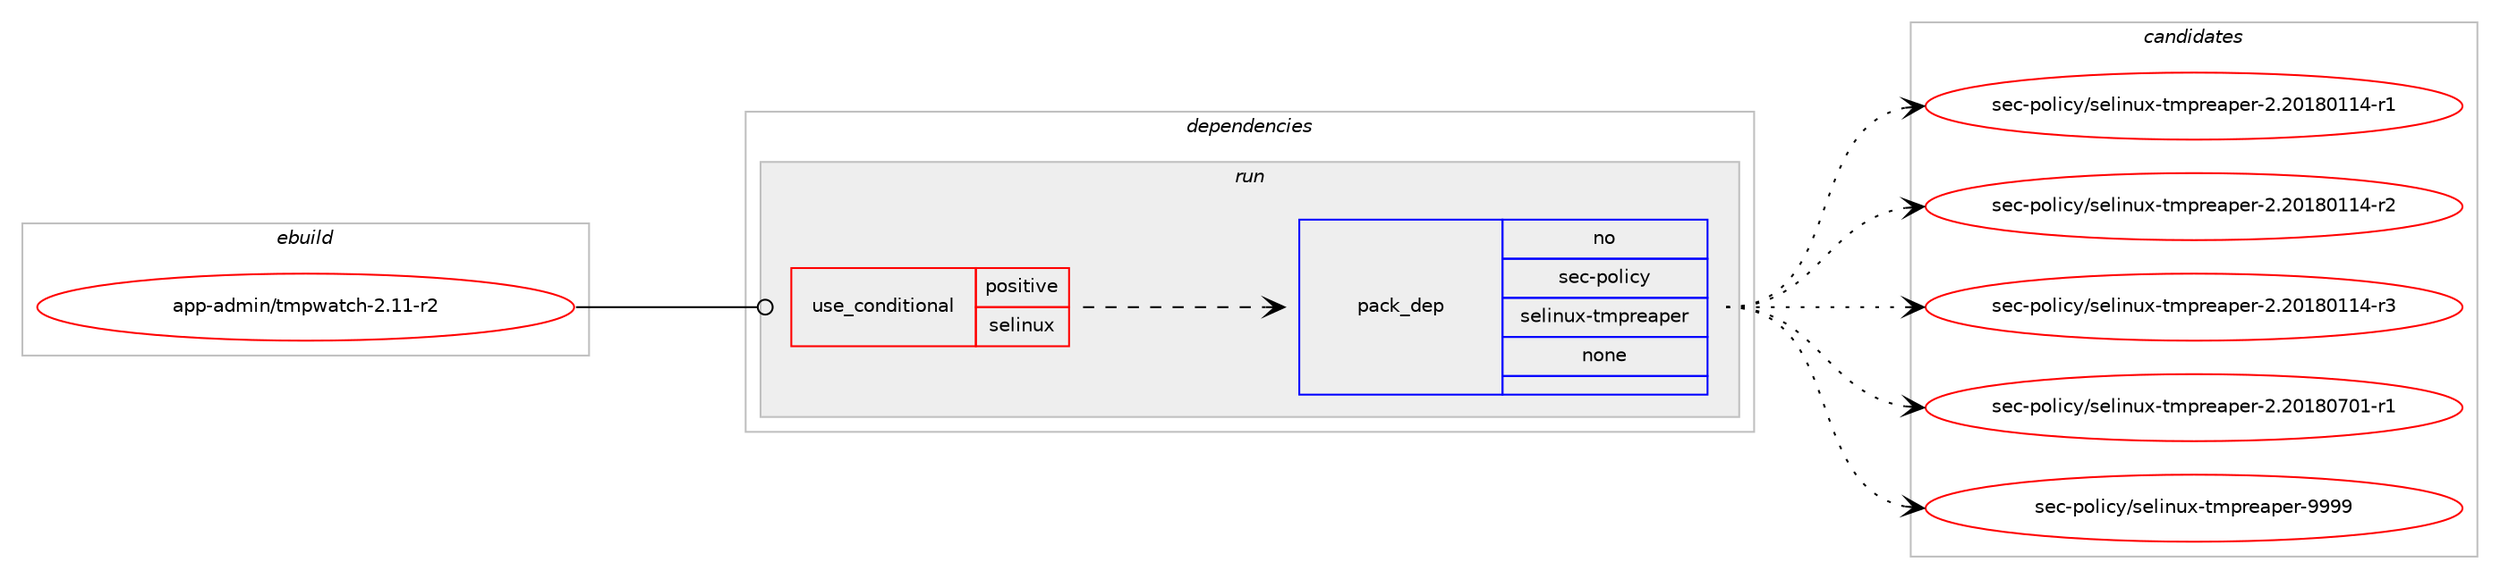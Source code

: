 digraph prolog {

# *************
# Graph options
# *************

newrank=true;
concentrate=true;
compound=true;
graph [rankdir=LR,fontname=Helvetica,fontsize=10,ranksep=1.5];#, ranksep=2.5, nodesep=0.2];
edge  [arrowhead=vee];
node  [fontname=Helvetica,fontsize=10];

# **********
# The ebuild
# **********

subgraph cluster_leftcol {
color=gray;
rank=same;
label=<<i>ebuild</i>>;
id [label="app-admin/tmpwatch-2.11-r2", color=red, width=4, href="../app-admin/tmpwatch-2.11-r2.svg"];
}

# ****************
# The dependencies
# ****************

subgraph cluster_midcol {
color=gray;
label=<<i>dependencies</i>>;
subgraph cluster_compile {
fillcolor="#eeeeee";
style=filled;
label=<<i>compile</i>>;
}
subgraph cluster_compileandrun {
fillcolor="#eeeeee";
style=filled;
label=<<i>compile and run</i>>;
}
subgraph cluster_run {
fillcolor="#eeeeee";
style=filled;
label=<<i>run</i>>;
subgraph cond284 {
dependency1786 [label=<<TABLE BORDER="0" CELLBORDER="1" CELLSPACING="0" CELLPADDING="4"><TR><TD ROWSPAN="3" CELLPADDING="10">use_conditional</TD></TR><TR><TD>positive</TD></TR><TR><TD>selinux</TD></TR></TABLE>>, shape=none, color=red];
subgraph pack1428 {
dependency1787 [label=<<TABLE BORDER="0" CELLBORDER="1" CELLSPACING="0" CELLPADDING="4" WIDTH="220"><TR><TD ROWSPAN="6" CELLPADDING="30">pack_dep</TD></TR><TR><TD WIDTH="110">no</TD></TR><TR><TD>sec-policy</TD></TR><TR><TD>selinux-tmpreaper</TD></TR><TR><TD>none</TD></TR><TR><TD></TD></TR></TABLE>>, shape=none, color=blue];
}
dependency1786:e -> dependency1787:w [weight=20,style="dashed",arrowhead="vee"];
}
id:e -> dependency1786:w [weight=20,style="solid",arrowhead="odot"];
}
}

# **************
# The candidates
# **************

subgraph cluster_choices {
rank=same;
color=gray;
label=<<i>candidates</i>>;

subgraph choice1428 {
color=black;
nodesep=1;
choice11510199451121111081059912147115101108105110117120451161091121141019711210111445504650484956484949524511449 [label="sec-policy/selinux-tmpreaper-2.20180114-r1", color=red, width=4,href="../sec-policy/selinux-tmpreaper-2.20180114-r1.svg"];
choice11510199451121111081059912147115101108105110117120451161091121141019711210111445504650484956484949524511450 [label="sec-policy/selinux-tmpreaper-2.20180114-r2", color=red, width=4,href="../sec-policy/selinux-tmpreaper-2.20180114-r2.svg"];
choice11510199451121111081059912147115101108105110117120451161091121141019711210111445504650484956484949524511451 [label="sec-policy/selinux-tmpreaper-2.20180114-r3", color=red, width=4,href="../sec-policy/selinux-tmpreaper-2.20180114-r3.svg"];
choice11510199451121111081059912147115101108105110117120451161091121141019711210111445504650484956485548494511449 [label="sec-policy/selinux-tmpreaper-2.20180701-r1", color=red, width=4,href="../sec-policy/selinux-tmpreaper-2.20180701-r1.svg"];
choice1151019945112111108105991214711510110810511011712045116109112114101971121011144557575757 [label="sec-policy/selinux-tmpreaper-9999", color=red, width=4,href="../sec-policy/selinux-tmpreaper-9999.svg"];
dependency1787:e -> choice11510199451121111081059912147115101108105110117120451161091121141019711210111445504650484956484949524511449:w [style=dotted,weight="100"];
dependency1787:e -> choice11510199451121111081059912147115101108105110117120451161091121141019711210111445504650484956484949524511450:w [style=dotted,weight="100"];
dependency1787:e -> choice11510199451121111081059912147115101108105110117120451161091121141019711210111445504650484956484949524511451:w [style=dotted,weight="100"];
dependency1787:e -> choice11510199451121111081059912147115101108105110117120451161091121141019711210111445504650484956485548494511449:w [style=dotted,weight="100"];
dependency1787:e -> choice1151019945112111108105991214711510110810511011712045116109112114101971121011144557575757:w [style=dotted,weight="100"];
}
}

}
